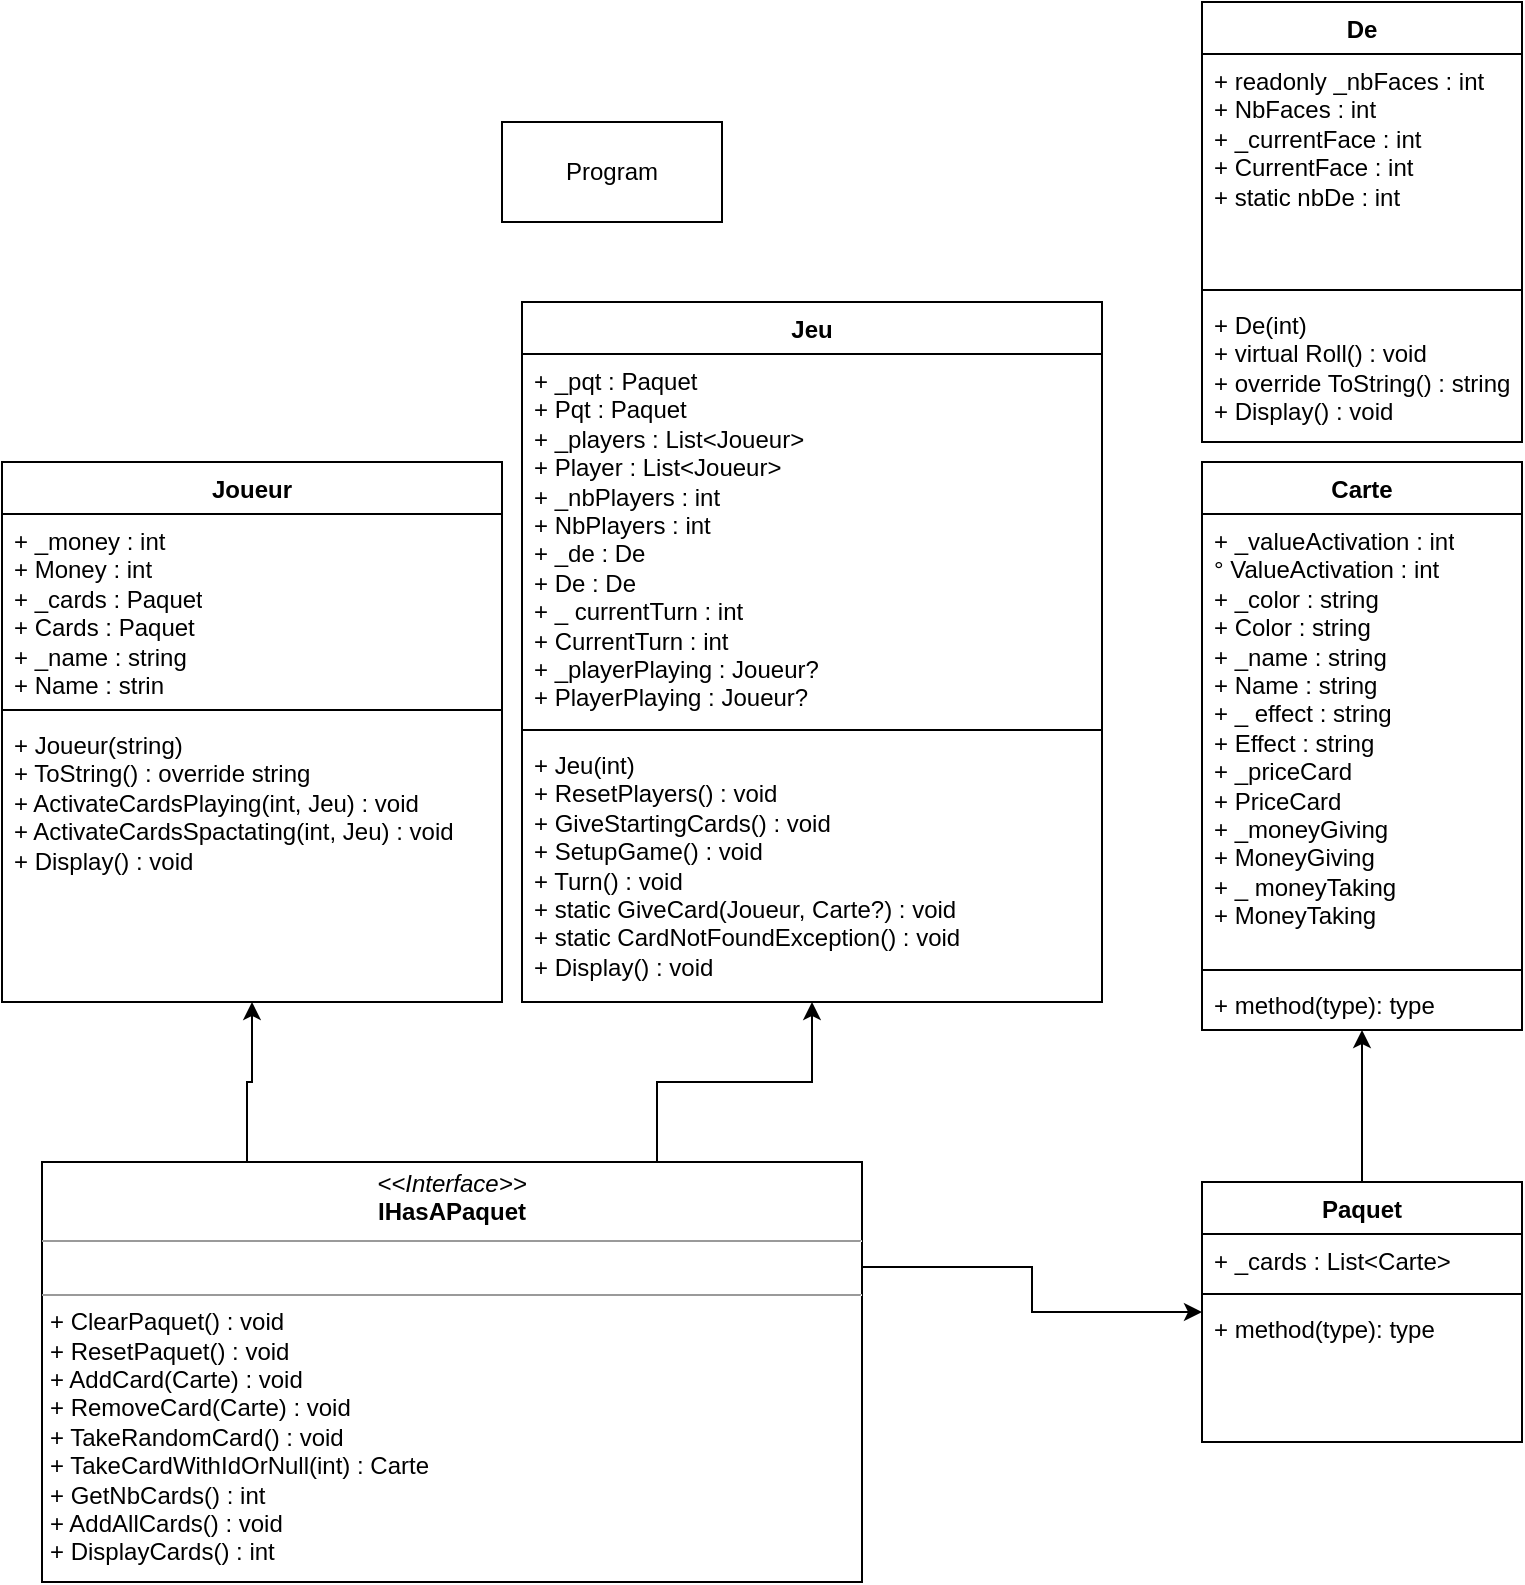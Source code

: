 <mxfile version="22.1.0" type="github">
  <diagram name="Page-1" id="ME5NQU0Z-TP7YkoUcXIG">
    <mxGraphModel dx="1313" dy="586" grid="1" gridSize="10" guides="1" tooltips="1" connect="1" arrows="1" fold="1" page="1" pageScale="1" pageWidth="827" pageHeight="1169" math="0" shadow="0">
      <root>
        <mxCell id="0" />
        <mxCell id="1" parent="0" />
        <mxCell id="Wh3D9cqPKSktoBIUBjh4-1" value="Jeu" style="swimlane;fontStyle=1;align=center;verticalAlign=top;childLayout=stackLayout;horizontal=1;startSize=26;horizontalStack=0;resizeParent=1;resizeParentMax=0;resizeLast=0;collapsible=1;marginBottom=0;whiteSpace=wrap;html=1;" parent="1" vertex="1">
          <mxGeometry x="260" y="180" width="290" height="350" as="geometry" />
        </mxCell>
        <mxCell id="Wh3D9cqPKSktoBIUBjh4-2" value="+ _pqt : Paquet&lt;br&gt;+ Pqt : Paquet&lt;br&gt;+ _players : List&amp;lt;Joueur&amp;gt;&lt;br&gt;+ Player : List&amp;lt;Joueur&amp;gt;&lt;br&gt;+ _nbPlayers : int&lt;br&gt;+ NbPlayers : int&lt;br&gt;+ _de : De&lt;br&gt;+ De : De&lt;br&gt;+ _ currentTurn : int&lt;br&gt;+ CurrentTurn : int&lt;br&gt;+ _playerPlaying : Joueur?&lt;br&gt;+ PlayerPlaying : Joueur?" style="text;strokeColor=none;fillColor=none;align=left;verticalAlign=top;spacingLeft=4;spacingRight=4;overflow=hidden;rotatable=0;points=[[0,0.5],[1,0.5]];portConstraint=eastwest;whiteSpace=wrap;html=1;" parent="Wh3D9cqPKSktoBIUBjh4-1" vertex="1">
          <mxGeometry y="26" width="290" height="184" as="geometry" />
        </mxCell>
        <mxCell id="Wh3D9cqPKSktoBIUBjh4-3" value="" style="line;strokeWidth=1;fillColor=none;align=left;verticalAlign=middle;spacingTop=-1;spacingLeft=3;spacingRight=3;rotatable=0;labelPosition=right;points=[];portConstraint=eastwest;strokeColor=inherit;" parent="Wh3D9cqPKSktoBIUBjh4-1" vertex="1">
          <mxGeometry y="210" width="290" height="8" as="geometry" />
        </mxCell>
        <mxCell id="Wh3D9cqPKSktoBIUBjh4-4" value="+ Jeu(int)&lt;br&gt;+ ResetPlayers() : void&lt;br&gt;+ GiveStartingCards() : void&lt;br&gt;+ SetupGame() : void&lt;br&gt;+ Turn() : void&lt;br&gt;+ static GiveCard(Joueur, Carte?) : void&lt;br&gt;+ static CardNotFoundException() : void&lt;br&gt;+ Display() : void" style="text;strokeColor=none;fillColor=none;align=left;verticalAlign=top;spacingLeft=4;spacingRight=4;overflow=hidden;rotatable=0;points=[[0,0.5],[1,0.5]];portConstraint=eastwest;whiteSpace=wrap;html=1;" parent="Wh3D9cqPKSktoBIUBjh4-1" vertex="1">
          <mxGeometry y="218" width="290" height="132" as="geometry" />
        </mxCell>
        <mxCell id="Wh3D9cqPKSktoBIUBjh4-14" style="edgeStyle=orthogonalEdgeStyle;rounded=0;orthogonalLoop=1;jettySize=auto;html=1;" parent="1" source="Wh3D9cqPKSktoBIUBjh4-5" target="Wh3D9cqPKSktoBIUBjh4-9" edge="1">
          <mxGeometry relative="1" as="geometry" />
        </mxCell>
        <mxCell id="Wh3D9cqPKSktoBIUBjh4-5" value="Paquet&lt;br&gt;" style="swimlane;fontStyle=1;align=center;verticalAlign=top;childLayout=stackLayout;horizontal=1;startSize=26;horizontalStack=0;resizeParent=1;resizeParentMax=0;resizeLast=0;collapsible=1;marginBottom=0;whiteSpace=wrap;html=1;" parent="1" vertex="1">
          <mxGeometry x="600" y="620" width="160" height="130" as="geometry" />
        </mxCell>
        <mxCell id="Wh3D9cqPKSktoBIUBjh4-6" value="+ _cards : List&amp;lt;Carte&amp;gt;" style="text;strokeColor=none;fillColor=none;align=left;verticalAlign=top;spacingLeft=4;spacingRight=4;overflow=hidden;rotatable=0;points=[[0,0.5],[1,0.5]];portConstraint=eastwest;whiteSpace=wrap;html=1;" parent="Wh3D9cqPKSktoBIUBjh4-5" vertex="1">
          <mxGeometry y="26" width="160" height="26" as="geometry" />
        </mxCell>
        <mxCell id="Wh3D9cqPKSktoBIUBjh4-7" value="" style="line;strokeWidth=1;fillColor=none;align=left;verticalAlign=middle;spacingTop=-1;spacingLeft=3;spacingRight=3;rotatable=0;labelPosition=right;points=[];portConstraint=eastwest;strokeColor=inherit;" parent="Wh3D9cqPKSktoBIUBjh4-5" vertex="1">
          <mxGeometry y="52" width="160" height="8" as="geometry" />
        </mxCell>
        <mxCell id="Wh3D9cqPKSktoBIUBjh4-8" value="+ method(type): type" style="text;strokeColor=none;fillColor=none;align=left;verticalAlign=top;spacingLeft=4;spacingRight=4;overflow=hidden;rotatable=0;points=[[0,0.5],[1,0.5]];portConstraint=eastwest;whiteSpace=wrap;html=1;" parent="Wh3D9cqPKSktoBIUBjh4-5" vertex="1">
          <mxGeometry y="60" width="160" height="70" as="geometry" />
        </mxCell>
        <mxCell id="Wh3D9cqPKSktoBIUBjh4-9" value="Carte" style="swimlane;fontStyle=1;align=center;verticalAlign=top;childLayout=stackLayout;horizontal=1;startSize=26;horizontalStack=0;resizeParent=1;resizeParentMax=0;resizeLast=0;collapsible=1;marginBottom=0;whiteSpace=wrap;html=1;" parent="1" vertex="1">
          <mxGeometry x="600" y="260" width="160" height="284" as="geometry" />
        </mxCell>
        <mxCell id="Wh3D9cqPKSktoBIUBjh4-10" value="+ _valueActivation : int&lt;br&gt;° ValueActivation : int&lt;br&gt;+ _color : string&lt;br&gt;+ Color : string&lt;br&gt;+ _name : string&lt;br&gt;+ Name : string&lt;br&gt;+ _ effect : string&lt;br&gt;+ Effect : string&lt;br&gt;+ _priceCard&lt;br&gt;+ PriceCard&lt;br&gt;+ _moneyGiving&lt;br&gt;+ MoneyGiving&lt;br&gt;+ _ moneyTaking&lt;br&gt;+ MoneyTaking" style="text;strokeColor=none;fillColor=none;align=left;verticalAlign=top;spacingLeft=4;spacingRight=4;overflow=hidden;rotatable=0;points=[[0,0.5],[1,0.5]];portConstraint=eastwest;whiteSpace=wrap;html=1;" parent="Wh3D9cqPKSktoBIUBjh4-9" vertex="1">
          <mxGeometry y="26" width="160" height="224" as="geometry" />
        </mxCell>
        <mxCell id="Wh3D9cqPKSktoBIUBjh4-11" value="" style="line;strokeWidth=1;fillColor=none;align=left;verticalAlign=middle;spacingTop=-1;spacingLeft=3;spacingRight=3;rotatable=0;labelPosition=right;points=[];portConstraint=eastwest;strokeColor=inherit;" parent="Wh3D9cqPKSktoBIUBjh4-9" vertex="1">
          <mxGeometry y="250" width="160" height="8" as="geometry" />
        </mxCell>
        <mxCell id="Wh3D9cqPKSktoBIUBjh4-12" value="+ method(type): type" style="text;strokeColor=none;fillColor=none;align=left;verticalAlign=top;spacingLeft=4;spacingRight=4;overflow=hidden;rotatable=0;points=[[0,0.5],[1,0.5]];portConstraint=eastwest;whiteSpace=wrap;html=1;" parent="Wh3D9cqPKSktoBIUBjh4-9" vertex="1">
          <mxGeometry y="258" width="160" height="26" as="geometry" />
        </mxCell>
        <mxCell id="Wh3D9cqPKSktoBIUBjh4-15" value="Joueur" style="swimlane;fontStyle=1;align=center;verticalAlign=top;childLayout=stackLayout;horizontal=1;startSize=26;horizontalStack=0;resizeParent=1;resizeParentMax=0;resizeLast=0;collapsible=1;marginBottom=0;whiteSpace=wrap;html=1;" parent="1" vertex="1">
          <mxGeometry y="260" width="250" height="270" as="geometry" />
        </mxCell>
        <mxCell id="Wh3D9cqPKSktoBIUBjh4-16" value="+ _money : int&lt;br&gt;+ Money : int&lt;br&gt;+ _cards : Paquet&lt;br&gt;+ Cards : Paquet&lt;br&gt;+ _name : string&lt;br&gt;+ Name : strin" style="text;strokeColor=none;fillColor=none;align=left;verticalAlign=top;spacingLeft=4;spacingRight=4;overflow=hidden;rotatable=0;points=[[0,0.5],[1,0.5]];portConstraint=eastwest;whiteSpace=wrap;html=1;" parent="Wh3D9cqPKSktoBIUBjh4-15" vertex="1">
          <mxGeometry y="26" width="250" height="94" as="geometry" />
        </mxCell>
        <mxCell id="Wh3D9cqPKSktoBIUBjh4-17" value="" style="line;strokeWidth=1;fillColor=none;align=left;verticalAlign=middle;spacingTop=-1;spacingLeft=3;spacingRight=3;rotatable=0;labelPosition=right;points=[];portConstraint=eastwest;strokeColor=inherit;" parent="Wh3D9cqPKSktoBIUBjh4-15" vertex="1">
          <mxGeometry y="120" width="250" height="8" as="geometry" />
        </mxCell>
        <mxCell id="Wh3D9cqPKSktoBIUBjh4-18" value="+ Joueur(string)&amp;nbsp;&lt;br&gt;+ ToString() : override string&lt;br&gt;+ ActivateCardsPlaying(int, Jeu) : void&lt;br&gt;+ ActivateCardsSpactating(int, Jeu) : void&lt;br&gt;+ Display() : void" style="text;strokeColor=none;fillColor=none;align=left;verticalAlign=top;spacingLeft=4;spacingRight=4;overflow=hidden;rotatable=0;points=[[0,0.5],[1,0.5]];portConstraint=eastwest;whiteSpace=wrap;html=1;" parent="Wh3D9cqPKSktoBIUBjh4-15" vertex="1">
          <mxGeometry y="128" width="250" height="142" as="geometry" />
        </mxCell>
        <mxCell id="Wh3D9cqPKSktoBIUBjh4-20" value="De" style="swimlane;fontStyle=1;align=center;verticalAlign=top;childLayout=stackLayout;horizontal=1;startSize=26;horizontalStack=0;resizeParent=1;resizeParentMax=0;resizeLast=0;collapsible=1;marginBottom=0;whiteSpace=wrap;html=1;" parent="1" vertex="1">
          <mxGeometry x="600" y="30" width="160" height="220" as="geometry" />
        </mxCell>
        <mxCell id="Wh3D9cqPKSktoBIUBjh4-21" value="+ readonly _nbFaces : int&lt;br&gt;+ NbFaces : int&lt;br&gt;+ _currentFace : int&lt;br&gt;+ CurrentFace : int&lt;br&gt;+ static nbDe : int" style="text;strokeColor=none;fillColor=none;align=left;verticalAlign=top;spacingLeft=4;spacingRight=4;overflow=hidden;rotatable=0;points=[[0,0.5],[1,0.5]];portConstraint=eastwest;whiteSpace=wrap;html=1;" parent="Wh3D9cqPKSktoBIUBjh4-20" vertex="1">
          <mxGeometry y="26" width="160" height="114" as="geometry" />
        </mxCell>
        <mxCell id="Wh3D9cqPKSktoBIUBjh4-22" value="" style="line;strokeWidth=1;fillColor=none;align=left;verticalAlign=middle;spacingTop=-1;spacingLeft=3;spacingRight=3;rotatable=0;labelPosition=right;points=[];portConstraint=eastwest;strokeColor=inherit;" parent="Wh3D9cqPKSktoBIUBjh4-20" vertex="1">
          <mxGeometry y="140" width="160" height="8" as="geometry" />
        </mxCell>
        <mxCell id="Wh3D9cqPKSktoBIUBjh4-23" value="+ De(int)&lt;br&gt;+ virtual Roll() : void&lt;br&gt;+ override ToString() : string&lt;br&gt;+ Display() : void" style="text;strokeColor=none;fillColor=none;align=left;verticalAlign=top;spacingLeft=4;spacingRight=4;overflow=hidden;rotatable=0;points=[[0,0.5],[1,0.5]];portConstraint=eastwest;whiteSpace=wrap;html=1;" parent="Wh3D9cqPKSktoBIUBjh4-20" vertex="1">
          <mxGeometry y="148" width="160" height="72" as="geometry" />
        </mxCell>
        <mxCell id="JzU2Yq0HtJHFpJuVxq4E-2" style="edgeStyle=orthogonalEdgeStyle;rounded=0;orthogonalLoop=1;jettySize=auto;html=1;exitX=0.75;exitY=0;exitDx=0;exitDy=0;" edge="1" parent="1" source="JzU2Yq0HtJHFpJuVxq4E-1" target="Wh3D9cqPKSktoBIUBjh4-1">
          <mxGeometry relative="1" as="geometry" />
        </mxCell>
        <mxCell id="JzU2Yq0HtJHFpJuVxq4E-3" style="edgeStyle=orthogonalEdgeStyle;rounded=0;orthogonalLoop=1;jettySize=auto;html=1;exitX=0.25;exitY=0;exitDx=0;exitDy=0;" edge="1" parent="1" source="JzU2Yq0HtJHFpJuVxq4E-1" target="Wh3D9cqPKSktoBIUBjh4-15">
          <mxGeometry relative="1" as="geometry" />
        </mxCell>
        <mxCell id="JzU2Yq0HtJHFpJuVxq4E-4" style="edgeStyle=orthogonalEdgeStyle;rounded=0;orthogonalLoop=1;jettySize=auto;html=1;exitX=1;exitY=0.25;exitDx=0;exitDy=0;" edge="1" parent="1" source="JzU2Yq0HtJHFpJuVxq4E-1" target="Wh3D9cqPKSktoBIUBjh4-5">
          <mxGeometry relative="1" as="geometry" />
        </mxCell>
        <mxCell id="JzU2Yq0HtJHFpJuVxq4E-1" value="&lt;p style=&quot;margin:0px;margin-top:4px;text-align:center;&quot;&gt;&lt;i&gt;&amp;lt;&amp;lt;Interface&amp;gt;&amp;gt;&lt;/i&gt;&lt;br&gt;&lt;b&gt;IHasAPaquet&lt;/b&gt;&lt;/p&gt;&lt;hr size=&quot;1&quot;&gt;&lt;p style=&quot;margin:0px;margin-left:4px;&quot;&gt;&lt;br&gt;&lt;/p&gt;&lt;hr size=&quot;1&quot;&gt;&lt;p style=&quot;margin:0px;margin-left:4px;&quot;&gt;+ ClearPaquet() : void&lt;/p&gt;&lt;p style=&quot;margin:0px;margin-left:4px;&quot;&gt;+ ResetPaquet() : void&lt;/p&gt;&lt;p style=&quot;margin:0px;margin-left:4px;&quot;&gt;+ AddCard(Carte) : void&lt;/p&gt;&lt;p style=&quot;margin:0px;margin-left:4px;&quot;&gt;+ RemoveCard(Carte) : void&lt;/p&gt;&lt;p style=&quot;margin:0px;margin-left:4px;&quot;&gt;+ TakeRandomCard() : void&lt;/p&gt;&lt;p style=&quot;margin:0px;margin-left:4px;&quot;&gt;+ TakeCardWithIdOrNull(int) : Carte&lt;/p&gt;&lt;p style=&quot;margin:0px;margin-left:4px;&quot;&gt;+ GetNbCards() : int&lt;/p&gt;&lt;p style=&quot;margin:0px;margin-left:4px;&quot;&gt;+ AddAllCards() : void&lt;/p&gt;&lt;p style=&quot;margin:0px;margin-left:4px;&quot;&gt;+ DisplayCards() : int&lt;/p&gt;" style="verticalAlign=top;align=left;overflow=fill;fontSize=12;fontFamily=Helvetica;html=1;whiteSpace=wrap;" vertex="1" parent="1">
          <mxGeometry x="20" y="610" width="410" height="210" as="geometry" />
        </mxCell>
        <mxCell id="JzU2Yq0HtJHFpJuVxq4E-5" value="Program" style="html=1;whiteSpace=wrap;" vertex="1" parent="1">
          <mxGeometry x="250" y="90" width="110" height="50" as="geometry" />
        </mxCell>
      </root>
    </mxGraphModel>
  </diagram>
</mxfile>
